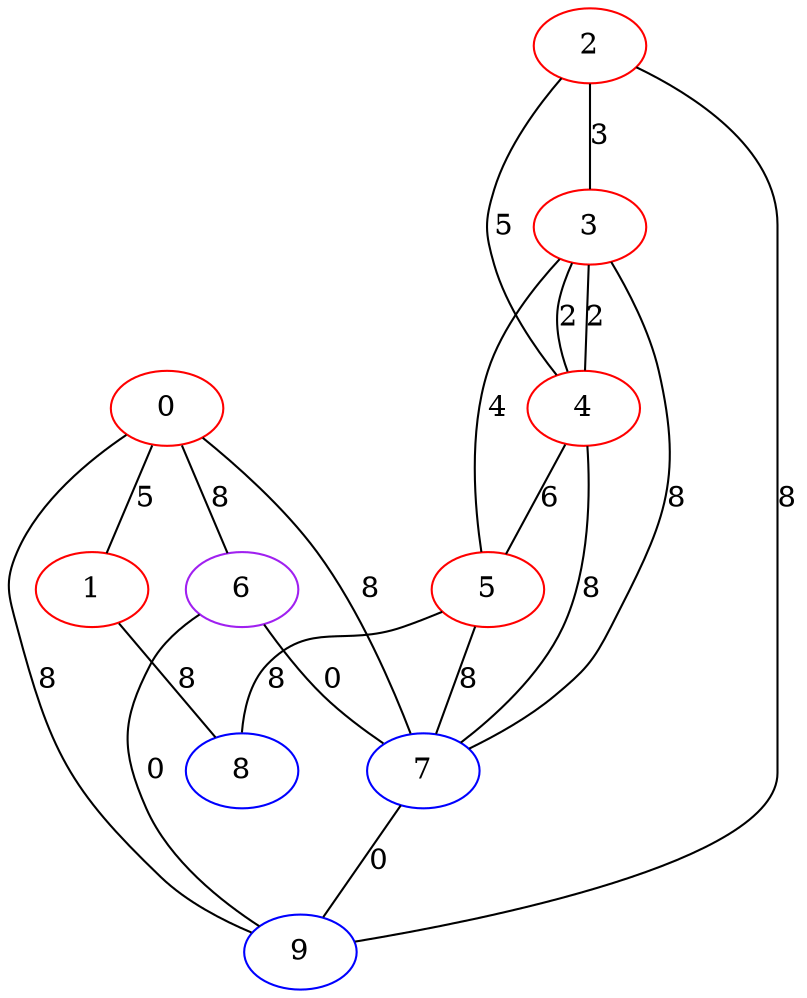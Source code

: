 graph "" {
0 [color=red, weight=1];
1 [color=red, weight=1];
2 [color=red, weight=1];
3 [color=red, weight=1];
4 [color=red, weight=1];
5 [color=red, weight=1];
6 [color=purple, weight=4];
7 [color=blue, weight=3];
8 [color=blue, weight=3];
9 [color=blue, weight=3];
0 -- 1  [key=0, label=5];
0 -- 9  [key=0, label=8];
0 -- 6  [key=0, label=8];
0 -- 7  [key=0, label=8];
1 -- 8  [key=0, label=8];
2 -- 9  [key=0, label=8];
2 -- 3  [key=0, label=3];
2 -- 4  [key=0, label=5];
3 -- 4  [key=0, label=2];
3 -- 4  [key=1, label=2];
3 -- 5  [key=0, label=4];
3 -- 7  [key=0, label=8];
4 -- 5  [key=0, label=6];
4 -- 7  [key=0, label=8];
5 -- 8  [key=0, label=8];
5 -- 7  [key=0, label=8];
6 -- 9  [key=0, label=0];
6 -- 7  [key=0, label=0];
7 -- 9  [key=0, label=0];
}
